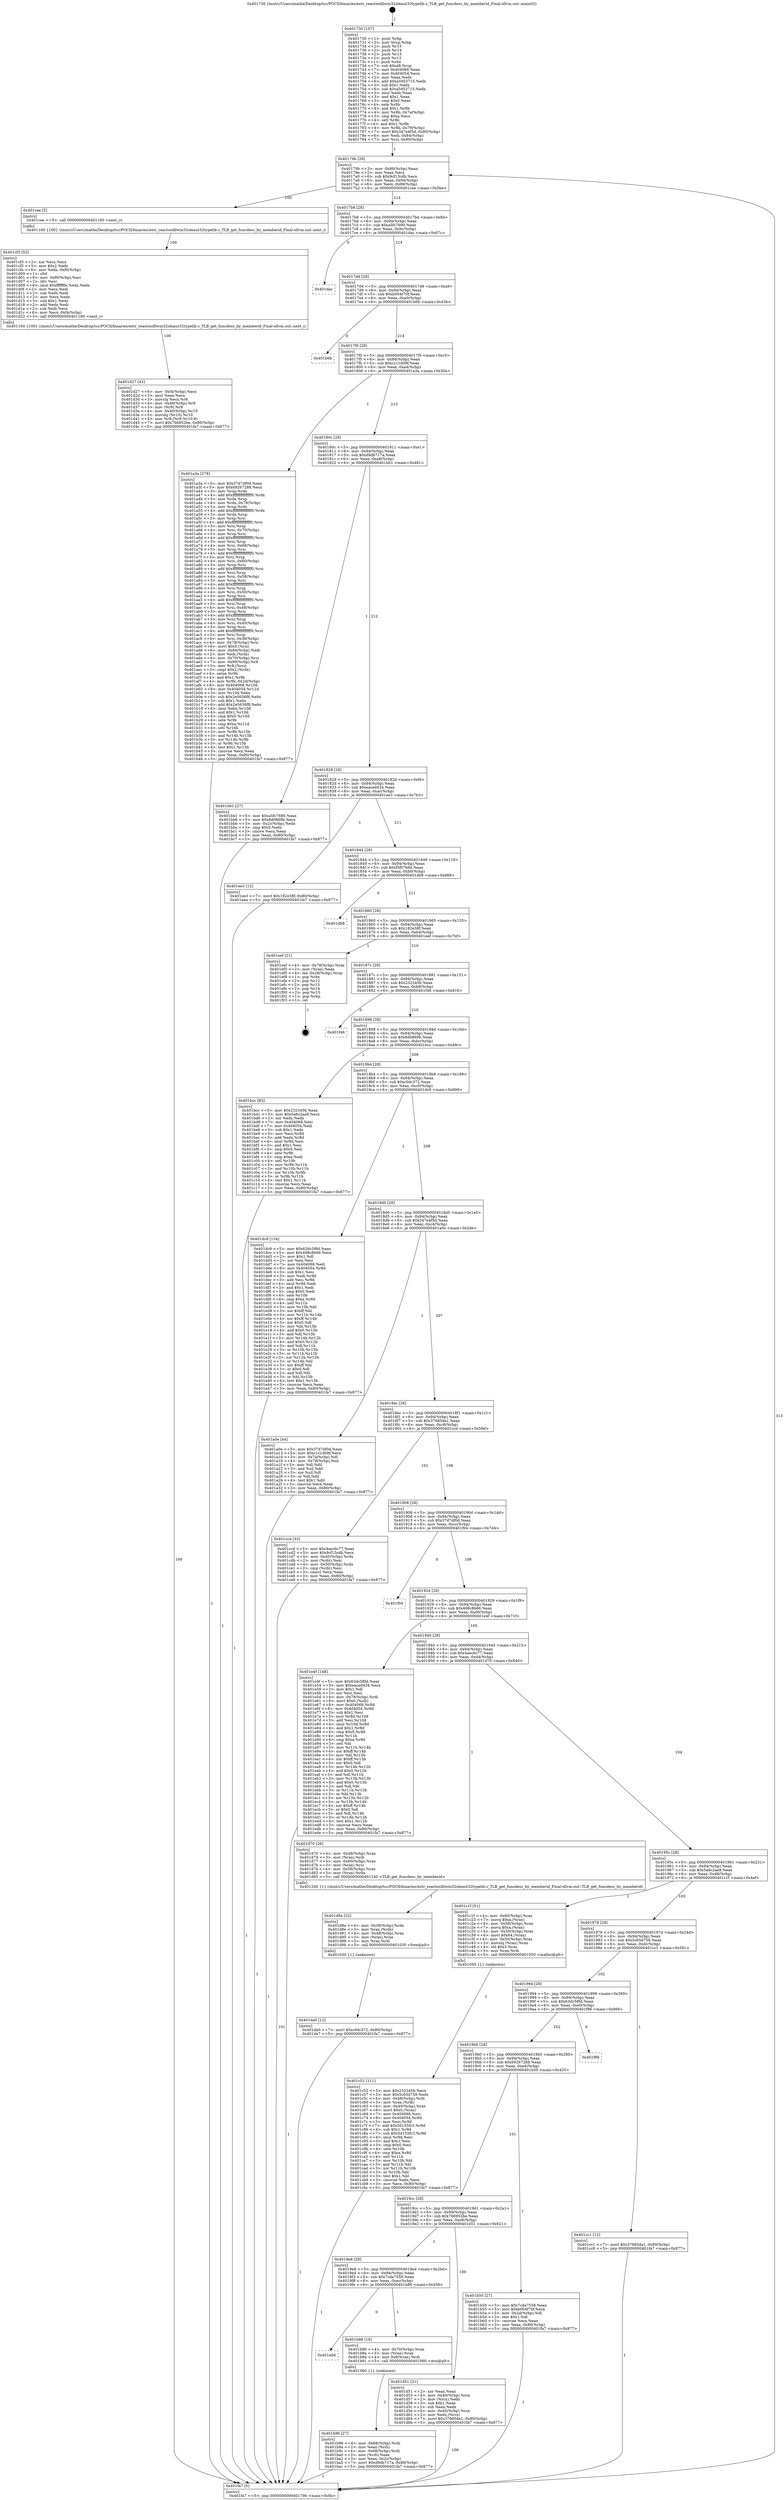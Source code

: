 digraph "0x401730" {
  label = "0x401730 (/mnt/c/Users/mathe/Desktop/tcc/POCII/binaries/extr_reactosdllwin32oleaut32typelib.c_TLB_get_funcdesc_by_memberid_Final-ollvm.out::main(0))"
  labelloc = "t"
  node[shape=record]

  Entry [label="",width=0.3,height=0.3,shape=circle,fillcolor=black,style=filled]
  "0x40179b" [label="{
     0x40179b [29]\l
     | [instrs]\l
     &nbsp;&nbsp;0x40179b \<+3\>: mov -0x80(%rbp),%eax\l
     &nbsp;&nbsp;0x40179e \<+2\>: mov %eax,%ecx\l
     &nbsp;&nbsp;0x4017a0 \<+6\>: sub $0x9cf13cdb,%ecx\l
     &nbsp;&nbsp;0x4017a6 \<+6\>: mov %eax,-0x94(%rbp)\l
     &nbsp;&nbsp;0x4017ac \<+6\>: mov %ecx,-0x98(%rbp)\l
     &nbsp;&nbsp;0x4017b2 \<+6\>: je 0000000000401cee \<main+0x5be\>\l
  }"]
  "0x401cee" [label="{
     0x401cee [5]\l
     | [instrs]\l
     &nbsp;&nbsp;0x401cee \<+5\>: call 0000000000401160 \<next_i\>\l
     | [calls]\l
     &nbsp;&nbsp;0x401160 \{100\} (/mnt/c/Users/mathe/Desktop/tcc/POCII/binaries/extr_reactosdllwin32oleaut32typelib.c_TLB_get_funcdesc_by_memberid_Final-ollvm.out::next_i)\l
  }"]
  "0x4017b8" [label="{
     0x4017b8 [28]\l
     | [instrs]\l
     &nbsp;&nbsp;0x4017b8 \<+5\>: jmp 00000000004017bd \<main+0x8d\>\l
     &nbsp;&nbsp;0x4017bd \<+6\>: mov -0x94(%rbp),%eax\l
     &nbsp;&nbsp;0x4017c3 \<+5\>: sub $0xa5fc7690,%eax\l
     &nbsp;&nbsp;0x4017c8 \<+6\>: mov %eax,-0x9c(%rbp)\l
     &nbsp;&nbsp;0x4017ce \<+6\>: je 0000000000401dac \<main+0x67c\>\l
  }"]
  Exit [label="",width=0.3,height=0.3,shape=circle,fillcolor=black,style=filled,peripheries=2]
  "0x401dac" [label="{
     0x401dac\l
  }", style=dashed]
  "0x4017d4" [label="{
     0x4017d4 [28]\l
     | [instrs]\l
     &nbsp;&nbsp;0x4017d4 \<+5\>: jmp 00000000004017d9 \<main+0xa9\>\l
     &nbsp;&nbsp;0x4017d9 \<+6\>: mov -0x94(%rbp),%eax\l
     &nbsp;&nbsp;0x4017df \<+5\>: sub $0xb004f70f,%eax\l
     &nbsp;&nbsp;0x4017e4 \<+6\>: mov %eax,-0xa0(%rbp)\l
     &nbsp;&nbsp;0x4017ea \<+6\>: je 0000000000401b6b \<main+0x43b\>\l
  }"]
  "0x401da0" [label="{
     0x401da0 [12]\l
     | [instrs]\l
     &nbsp;&nbsp;0x401da0 \<+7\>: movl $0xc0dc372,-0x80(%rbp)\l
     &nbsp;&nbsp;0x401da7 \<+5\>: jmp 0000000000401fa7 \<main+0x877\>\l
  }"]
  "0x401b6b" [label="{
     0x401b6b\l
  }", style=dashed]
  "0x4017f0" [label="{
     0x4017f0 [28]\l
     | [instrs]\l
     &nbsp;&nbsp;0x4017f0 \<+5\>: jmp 00000000004017f5 \<main+0xc5\>\l
     &nbsp;&nbsp;0x4017f5 \<+6\>: mov -0x94(%rbp),%eax\l
     &nbsp;&nbsp;0x4017fb \<+5\>: sub $0xc1c1d09f,%eax\l
     &nbsp;&nbsp;0x401800 \<+6\>: mov %eax,-0xa4(%rbp)\l
     &nbsp;&nbsp;0x401806 \<+6\>: je 0000000000401a3a \<main+0x30a\>\l
  }"]
  "0x401d8a" [label="{
     0x401d8a [22]\l
     | [instrs]\l
     &nbsp;&nbsp;0x401d8a \<+4\>: mov -0x38(%rbp),%rdx\l
     &nbsp;&nbsp;0x401d8e \<+3\>: mov %rax,(%rdx)\l
     &nbsp;&nbsp;0x401d91 \<+4\>: mov -0x48(%rbp),%rax\l
     &nbsp;&nbsp;0x401d95 \<+3\>: mov (%rax),%rax\l
     &nbsp;&nbsp;0x401d98 \<+3\>: mov %rax,%rdi\l
     &nbsp;&nbsp;0x401d9b \<+5\>: call 0000000000401030 \<free@plt\>\l
     | [calls]\l
     &nbsp;&nbsp;0x401030 \{1\} (unknown)\l
  }"]
  "0x401a3a" [label="{
     0x401a3a [278]\l
     | [instrs]\l
     &nbsp;&nbsp;0x401a3a \<+5\>: mov $0x37d7df0d,%eax\l
     &nbsp;&nbsp;0x401a3f \<+5\>: mov $0x69267288,%ecx\l
     &nbsp;&nbsp;0x401a44 \<+3\>: mov %rsp,%rdx\l
     &nbsp;&nbsp;0x401a47 \<+4\>: add $0xfffffffffffffff0,%rdx\l
     &nbsp;&nbsp;0x401a4b \<+3\>: mov %rdx,%rsp\l
     &nbsp;&nbsp;0x401a4e \<+4\>: mov %rdx,-0x78(%rbp)\l
     &nbsp;&nbsp;0x401a52 \<+3\>: mov %rsp,%rdx\l
     &nbsp;&nbsp;0x401a55 \<+4\>: add $0xfffffffffffffff0,%rdx\l
     &nbsp;&nbsp;0x401a59 \<+3\>: mov %rdx,%rsp\l
     &nbsp;&nbsp;0x401a5c \<+3\>: mov %rsp,%rsi\l
     &nbsp;&nbsp;0x401a5f \<+4\>: add $0xfffffffffffffff0,%rsi\l
     &nbsp;&nbsp;0x401a63 \<+3\>: mov %rsi,%rsp\l
     &nbsp;&nbsp;0x401a66 \<+4\>: mov %rsi,-0x70(%rbp)\l
     &nbsp;&nbsp;0x401a6a \<+3\>: mov %rsp,%rsi\l
     &nbsp;&nbsp;0x401a6d \<+4\>: add $0xfffffffffffffff0,%rsi\l
     &nbsp;&nbsp;0x401a71 \<+3\>: mov %rsi,%rsp\l
     &nbsp;&nbsp;0x401a74 \<+4\>: mov %rsi,-0x68(%rbp)\l
     &nbsp;&nbsp;0x401a78 \<+3\>: mov %rsp,%rsi\l
     &nbsp;&nbsp;0x401a7b \<+4\>: add $0xfffffffffffffff0,%rsi\l
     &nbsp;&nbsp;0x401a7f \<+3\>: mov %rsi,%rsp\l
     &nbsp;&nbsp;0x401a82 \<+4\>: mov %rsi,-0x60(%rbp)\l
     &nbsp;&nbsp;0x401a86 \<+3\>: mov %rsp,%rsi\l
     &nbsp;&nbsp;0x401a89 \<+4\>: add $0xfffffffffffffff0,%rsi\l
     &nbsp;&nbsp;0x401a8d \<+3\>: mov %rsi,%rsp\l
     &nbsp;&nbsp;0x401a90 \<+4\>: mov %rsi,-0x58(%rbp)\l
     &nbsp;&nbsp;0x401a94 \<+3\>: mov %rsp,%rsi\l
     &nbsp;&nbsp;0x401a97 \<+4\>: add $0xfffffffffffffff0,%rsi\l
     &nbsp;&nbsp;0x401a9b \<+3\>: mov %rsi,%rsp\l
     &nbsp;&nbsp;0x401a9e \<+4\>: mov %rsi,-0x50(%rbp)\l
     &nbsp;&nbsp;0x401aa2 \<+3\>: mov %rsp,%rsi\l
     &nbsp;&nbsp;0x401aa5 \<+4\>: add $0xfffffffffffffff0,%rsi\l
     &nbsp;&nbsp;0x401aa9 \<+3\>: mov %rsi,%rsp\l
     &nbsp;&nbsp;0x401aac \<+4\>: mov %rsi,-0x48(%rbp)\l
     &nbsp;&nbsp;0x401ab0 \<+3\>: mov %rsp,%rsi\l
     &nbsp;&nbsp;0x401ab3 \<+4\>: add $0xfffffffffffffff0,%rsi\l
     &nbsp;&nbsp;0x401ab7 \<+3\>: mov %rsi,%rsp\l
     &nbsp;&nbsp;0x401aba \<+4\>: mov %rsi,-0x40(%rbp)\l
     &nbsp;&nbsp;0x401abe \<+3\>: mov %rsp,%rsi\l
     &nbsp;&nbsp;0x401ac1 \<+4\>: add $0xfffffffffffffff0,%rsi\l
     &nbsp;&nbsp;0x401ac5 \<+3\>: mov %rsi,%rsp\l
     &nbsp;&nbsp;0x401ac8 \<+4\>: mov %rsi,-0x38(%rbp)\l
     &nbsp;&nbsp;0x401acc \<+4\>: mov -0x78(%rbp),%rsi\l
     &nbsp;&nbsp;0x401ad0 \<+6\>: movl $0x0,(%rsi)\l
     &nbsp;&nbsp;0x401ad6 \<+6\>: mov -0x84(%rbp),%edi\l
     &nbsp;&nbsp;0x401adc \<+2\>: mov %edi,(%rdx)\l
     &nbsp;&nbsp;0x401ade \<+4\>: mov -0x70(%rbp),%rsi\l
     &nbsp;&nbsp;0x401ae2 \<+7\>: mov -0x90(%rbp),%r8\l
     &nbsp;&nbsp;0x401ae9 \<+3\>: mov %r8,(%rsi)\l
     &nbsp;&nbsp;0x401aec \<+3\>: cmpl $0x2,(%rdx)\l
     &nbsp;&nbsp;0x401aef \<+4\>: setne %r9b\l
     &nbsp;&nbsp;0x401af3 \<+4\>: and $0x1,%r9b\l
     &nbsp;&nbsp;0x401af7 \<+4\>: mov %r9b,-0x2d(%rbp)\l
     &nbsp;&nbsp;0x401afb \<+8\>: mov 0x404068,%r10d\l
     &nbsp;&nbsp;0x401b03 \<+8\>: mov 0x404054,%r11d\l
     &nbsp;&nbsp;0x401b0b \<+3\>: mov %r10d,%ebx\l
     &nbsp;&nbsp;0x401b0e \<+6\>: sub $0x2e5636f8,%ebx\l
     &nbsp;&nbsp;0x401b14 \<+3\>: sub $0x1,%ebx\l
     &nbsp;&nbsp;0x401b17 \<+6\>: add $0x2e5636f8,%ebx\l
     &nbsp;&nbsp;0x401b1d \<+4\>: imul %ebx,%r10d\l
     &nbsp;&nbsp;0x401b21 \<+4\>: and $0x1,%r10d\l
     &nbsp;&nbsp;0x401b25 \<+4\>: cmp $0x0,%r10d\l
     &nbsp;&nbsp;0x401b29 \<+4\>: sete %r9b\l
     &nbsp;&nbsp;0x401b2d \<+4\>: cmp $0xa,%r11d\l
     &nbsp;&nbsp;0x401b31 \<+4\>: setl %r14b\l
     &nbsp;&nbsp;0x401b35 \<+3\>: mov %r9b,%r15b\l
     &nbsp;&nbsp;0x401b38 \<+3\>: and %r14b,%r15b\l
     &nbsp;&nbsp;0x401b3b \<+3\>: xor %r14b,%r9b\l
     &nbsp;&nbsp;0x401b3e \<+3\>: or %r9b,%r15b\l
     &nbsp;&nbsp;0x401b41 \<+4\>: test $0x1,%r15b\l
     &nbsp;&nbsp;0x401b45 \<+3\>: cmovne %ecx,%eax\l
     &nbsp;&nbsp;0x401b48 \<+3\>: mov %eax,-0x80(%rbp)\l
     &nbsp;&nbsp;0x401b4b \<+5\>: jmp 0000000000401fa7 \<main+0x877\>\l
  }"]
  "0x40180c" [label="{
     0x40180c [28]\l
     | [instrs]\l
     &nbsp;&nbsp;0x40180c \<+5\>: jmp 0000000000401811 \<main+0xe1\>\l
     &nbsp;&nbsp;0x401811 \<+6\>: mov -0x94(%rbp),%eax\l
     &nbsp;&nbsp;0x401817 \<+5\>: sub $0xd9db717a,%eax\l
     &nbsp;&nbsp;0x40181c \<+6\>: mov %eax,-0xa8(%rbp)\l
     &nbsp;&nbsp;0x401822 \<+6\>: je 0000000000401bb1 \<main+0x481\>\l
  }"]
  "0x401d27" [label="{
     0x401d27 [42]\l
     | [instrs]\l
     &nbsp;&nbsp;0x401d27 \<+6\>: mov -0xf4(%rbp),%ecx\l
     &nbsp;&nbsp;0x401d2d \<+3\>: imul %eax,%ecx\l
     &nbsp;&nbsp;0x401d30 \<+3\>: movslq %ecx,%r8\l
     &nbsp;&nbsp;0x401d33 \<+4\>: mov -0x48(%rbp),%r9\l
     &nbsp;&nbsp;0x401d37 \<+3\>: mov (%r9),%r9\l
     &nbsp;&nbsp;0x401d3a \<+4\>: mov -0x40(%rbp),%r10\l
     &nbsp;&nbsp;0x401d3e \<+3\>: movslq (%r10),%r10\l
     &nbsp;&nbsp;0x401d41 \<+4\>: mov %r8,(%r9,%r10,8)\l
     &nbsp;&nbsp;0x401d45 \<+7\>: movl $0x766952be,-0x80(%rbp)\l
     &nbsp;&nbsp;0x401d4c \<+5\>: jmp 0000000000401fa7 \<main+0x877\>\l
  }"]
  "0x401bb1" [label="{
     0x401bb1 [27]\l
     | [instrs]\l
     &nbsp;&nbsp;0x401bb1 \<+5\>: mov $0xa5fc7690,%eax\l
     &nbsp;&nbsp;0x401bb6 \<+5\>: mov $0x8d0869b,%ecx\l
     &nbsp;&nbsp;0x401bbb \<+3\>: mov -0x2c(%rbp),%edx\l
     &nbsp;&nbsp;0x401bbe \<+3\>: cmp $0x0,%edx\l
     &nbsp;&nbsp;0x401bc1 \<+3\>: cmove %ecx,%eax\l
     &nbsp;&nbsp;0x401bc4 \<+3\>: mov %eax,-0x80(%rbp)\l
     &nbsp;&nbsp;0x401bc7 \<+5\>: jmp 0000000000401fa7 \<main+0x877\>\l
  }"]
  "0x401828" [label="{
     0x401828 [28]\l
     | [instrs]\l
     &nbsp;&nbsp;0x401828 \<+5\>: jmp 000000000040182d \<main+0xfd\>\l
     &nbsp;&nbsp;0x40182d \<+6\>: mov -0x94(%rbp),%eax\l
     &nbsp;&nbsp;0x401833 \<+5\>: sub $0xeaced434,%eax\l
     &nbsp;&nbsp;0x401838 \<+6\>: mov %eax,-0xac(%rbp)\l
     &nbsp;&nbsp;0x40183e \<+6\>: je 0000000000401ee3 \<main+0x7b3\>\l
  }"]
  "0x401cf3" [label="{
     0x401cf3 [52]\l
     | [instrs]\l
     &nbsp;&nbsp;0x401cf3 \<+2\>: xor %ecx,%ecx\l
     &nbsp;&nbsp;0x401cf5 \<+5\>: mov $0x2,%edx\l
     &nbsp;&nbsp;0x401cfa \<+6\>: mov %edx,-0xf0(%rbp)\l
     &nbsp;&nbsp;0x401d00 \<+1\>: cltd\l
     &nbsp;&nbsp;0x401d01 \<+6\>: mov -0xf0(%rbp),%esi\l
     &nbsp;&nbsp;0x401d07 \<+2\>: idiv %esi\l
     &nbsp;&nbsp;0x401d09 \<+6\>: imul $0xfffffffe,%edx,%edx\l
     &nbsp;&nbsp;0x401d0f \<+2\>: mov %ecx,%edi\l
     &nbsp;&nbsp;0x401d11 \<+2\>: sub %edx,%edi\l
     &nbsp;&nbsp;0x401d13 \<+2\>: mov %ecx,%edx\l
     &nbsp;&nbsp;0x401d15 \<+3\>: sub $0x1,%edx\l
     &nbsp;&nbsp;0x401d18 \<+2\>: add %edx,%edi\l
     &nbsp;&nbsp;0x401d1a \<+2\>: sub %edi,%ecx\l
     &nbsp;&nbsp;0x401d1c \<+6\>: mov %ecx,-0xf4(%rbp)\l
     &nbsp;&nbsp;0x401d22 \<+5\>: call 0000000000401160 \<next_i\>\l
     | [calls]\l
     &nbsp;&nbsp;0x401160 \{100\} (/mnt/c/Users/mathe/Desktop/tcc/POCII/binaries/extr_reactosdllwin32oleaut32typelib.c_TLB_get_funcdesc_by_memberid_Final-ollvm.out::next_i)\l
  }"]
  "0x401ee3" [label="{
     0x401ee3 [12]\l
     | [instrs]\l
     &nbsp;&nbsp;0x401ee3 \<+7\>: movl $0x182e38f,-0x80(%rbp)\l
     &nbsp;&nbsp;0x401eea \<+5\>: jmp 0000000000401fa7 \<main+0x877\>\l
  }"]
  "0x401844" [label="{
     0x401844 [28]\l
     | [instrs]\l
     &nbsp;&nbsp;0x401844 \<+5\>: jmp 0000000000401849 \<main+0x119\>\l
     &nbsp;&nbsp;0x401849 \<+6\>: mov -0x94(%rbp),%eax\l
     &nbsp;&nbsp;0x40184f \<+5\>: sub $0xf5f07b6d,%eax\l
     &nbsp;&nbsp;0x401854 \<+6\>: mov %eax,-0xb0(%rbp)\l
     &nbsp;&nbsp;0x40185a \<+6\>: je 0000000000401db8 \<main+0x688\>\l
  }"]
  "0x401c52" [label="{
     0x401c52 [111]\l
     | [instrs]\l
     &nbsp;&nbsp;0x401c52 \<+5\>: mov $0x2323456,%ecx\l
     &nbsp;&nbsp;0x401c57 \<+5\>: mov $0x5c65d759,%edx\l
     &nbsp;&nbsp;0x401c5c \<+4\>: mov -0x48(%rbp),%rdi\l
     &nbsp;&nbsp;0x401c60 \<+3\>: mov %rax,(%rdi)\l
     &nbsp;&nbsp;0x401c63 \<+4\>: mov -0x40(%rbp),%rax\l
     &nbsp;&nbsp;0x401c67 \<+6\>: movl $0x0,(%rax)\l
     &nbsp;&nbsp;0x401c6d \<+7\>: mov 0x404068,%esi\l
     &nbsp;&nbsp;0x401c74 \<+8\>: mov 0x404054,%r8d\l
     &nbsp;&nbsp;0x401c7c \<+3\>: mov %esi,%r9d\l
     &nbsp;&nbsp;0x401c7f \<+7\>: add $0x5d155fc3,%r9d\l
     &nbsp;&nbsp;0x401c86 \<+4\>: sub $0x1,%r9d\l
     &nbsp;&nbsp;0x401c8a \<+7\>: sub $0x5d155fc3,%r9d\l
     &nbsp;&nbsp;0x401c91 \<+4\>: imul %r9d,%esi\l
     &nbsp;&nbsp;0x401c95 \<+3\>: and $0x1,%esi\l
     &nbsp;&nbsp;0x401c98 \<+3\>: cmp $0x0,%esi\l
     &nbsp;&nbsp;0x401c9b \<+4\>: sete %r10b\l
     &nbsp;&nbsp;0x401c9f \<+4\>: cmp $0xa,%r8d\l
     &nbsp;&nbsp;0x401ca3 \<+4\>: setl %r11b\l
     &nbsp;&nbsp;0x401ca7 \<+3\>: mov %r10b,%bl\l
     &nbsp;&nbsp;0x401caa \<+3\>: and %r11b,%bl\l
     &nbsp;&nbsp;0x401cad \<+3\>: xor %r11b,%r10b\l
     &nbsp;&nbsp;0x401cb0 \<+3\>: or %r10b,%bl\l
     &nbsp;&nbsp;0x401cb3 \<+3\>: test $0x1,%bl\l
     &nbsp;&nbsp;0x401cb6 \<+3\>: cmovne %edx,%ecx\l
     &nbsp;&nbsp;0x401cb9 \<+3\>: mov %ecx,-0x80(%rbp)\l
     &nbsp;&nbsp;0x401cbc \<+5\>: jmp 0000000000401fa7 \<main+0x877\>\l
  }"]
  "0x401db8" [label="{
     0x401db8\l
  }", style=dashed]
  "0x401860" [label="{
     0x401860 [28]\l
     | [instrs]\l
     &nbsp;&nbsp;0x401860 \<+5\>: jmp 0000000000401865 \<main+0x135\>\l
     &nbsp;&nbsp;0x401865 \<+6\>: mov -0x94(%rbp),%eax\l
     &nbsp;&nbsp;0x40186b \<+5\>: sub $0x182e38f,%eax\l
     &nbsp;&nbsp;0x401870 \<+6\>: mov %eax,-0xb4(%rbp)\l
     &nbsp;&nbsp;0x401876 \<+6\>: je 0000000000401eef \<main+0x7bf\>\l
  }"]
  "0x401b96" [label="{
     0x401b96 [27]\l
     | [instrs]\l
     &nbsp;&nbsp;0x401b96 \<+4\>: mov -0x68(%rbp),%rdi\l
     &nbsp;&nbsp;0x401b9a \<+2\>: mov %eax,(%rdi)\l
     &nbsp;&nbsp;0x401b9c \<+4\>: mov -0x68(%rbp),%rdi\l
     &nbsp;&nbsp;0x401ba0 \<+2\>: mov (%rdi),%eax\l
     &nbsp;&nbsp;0x401ba2 \<+3\>: mov %eax,-0x2c(%rbp)\l
     &nbsp;&nbsp;0x401ba5 \<+7\>: movl $0xd9db717a,-0x80(%rbp)\l
     &nbsp;&nbsp;0x401bac \<+5\>: jmp 0000000000401fa7 \<main+0x877\>\l
  }"]
  "0x401eef" [label="{
     0x401eef [21]\l
     | [instrs]\l
     &nbsp;&nbsp;0x401eef \<+4\>: mov -0x78(%rbp),%rax\l
     &nbsp;&nbsp;0x401ef3 \<+2\>: mov (%rax),%eax\l
     &nbsp;&nbsp;0x401ef5 \<+4\>: lea -0x28(%rbp),%rsp\l
     &nbsp;&nbsp;0x401ef9 \<+1\>: pop %rbx\l
     &nbsp;&nbsp;0x401efa \<+2\>: pop %r12\l
     &nbsp;&nbsp;0x401efc \<+2\>: pop %r13\l
     &nbsp;&nbsp;0x401efe \<+2\>: pop %r14\l
     &nbsp;&nbsp;0x401f00 \<+2\>: pop %r15\l
     &nbsp;&nbsp;0x401f02 \<+1\>: pop %rbp\l
     &nbsp;&nbsp;0x401f03 \<+1\>: ret\l
  }"]
  "0x40187c" [label="{
     0x40187c [28]\l
     | [instrs]\l
     &nbsp;&nbsp;0x40187c \<+5\>: jmp 0000000000401881 \<main+0x151\>\l
     &nbsp;&nbsp;0x401881 \<+6\>: mov -0x94(%rbp),%eax\l
     &nbsp;&nbsp;0x401887 \<+5\>: sub $0x2323456,%eax\l
     &nbsp;&nbsp;0x40188c \<+6\>: mov %eax,-0xb8(%rbp)\l
     &nbsp;&nbsp;0x401892 \<+6\>: je 0000000000401f46 \<main+0x816\>\l
  }"]
  "0x401a04" [label="{
     0x401a04\l
  }", style=dashed]
  "0x401f46" [label="{
     0x401f46\l
  }", style=dashed]
  "0x401898" [label="{
     0x401898 [28]\l
     | [instrs]\l
     &nbsp;&nbsp;0x401898 \<+5\>: jmp 000000000040189d \<main+0x16d\>\l
     &nbsp;&nbsp;0x40189d \<+6\>: mov -0x94(%rbp),%eax\l
     &nbsp;&nbsp;0x4018a3 \<+5\>: sub $0x8d0869b,%eax\l
     &nbsp;&nbsp;0x4018a8 \<+6\>: mov %eax,-0xbc(%rbp)\l
     &nbsp;&nbsp;0x4018ae \<+6\>: je 0000000000401bcc \<main+0x49c\>\l
  }"]
  "0x401b86" [label="{
     0x401b86 [16]\l
     | [instrs]\l
     &nbsp;&nbsp;0x401b86 \<+4\>: mov -0x70(%rbp),%rax\l
     &nbsp;&nbsp;0x401b8a \<+3\>: mov (%rax),%rax\l
     &nbsp;&nbsp;0x401b8d \<+4\>: mov 0x8(%rax),%rdi\l
     &nbsp;&nbsp;0x401b91 \<+5\>: call 0000000000401060 \<atoi@plt\>\l
     | [calls]\l
     &nbsp;&nbsp;0x401060 \{1\} (unknown)\l
  }"]
  "0x401bcc" [label="{
     0x401bcc [83]\l
     | [instrs]\l
     &nbsp;&nbsp;0x401bcc \<+5\>: mov $0x2323456,%eax\l
     &nbsp;&nbsp;0x401bd1 \<+5\>: mov $0x5a6c2aa9,%ecx\l
     &nbsp;&nbsp;0x401bd6 \<+2\>: xor %edx,%edx\l
     &nbsp;&nbsp;0x401bd8 \<+7\>: mov 0x404068,%esi\l
     &nbsp;&nbsp;0x401bdf \<+7\>: mov 0x404054,%edi\l
     &nbsp;&nbsp;0x401be6 \<+3\>: sub $0x1,%edx\l
     &nbsp;&nbsp;0x401be9 \<+3\>: mov %esi,%r8d\l
     &nbsp;&nbsp;0x401bec \<+3\>: add %edx,%r8d\l
     &nbsp;&nbsp;0x401bef \<+4\>: imul %r8d,%esi\l
     &nbsp;&nbsp;0x401bf3 \<+3\>: and $0x1,%esi\l
     &nbsp;&nbsp;0x401bf6 \<+3\>: cmp $0x0,%esi\l
     &nbsp;&nbsp;0x401bf9 \<+4\>: sete %r9b\l
     &nbsp;&nbsp;0x401bfd \<+3\>: cmp $0xa,%edi\l
     &nbsp;&nbsp;0x401c00 \<+4\>: setl %r10b\l
     &nbsp;&nbsp;0x401c04 \<+3\>: mov %r9b,%r11b\l
     &nbsp;&nbsp;0x401c07 \<+3\>: and %r10b,%r11b\l
     &nbsp;&nbsp;0x401c0a \<+3\>: xor %r10b,%r9b\l
     &nbsp;&nbsp;0x401c0d \<+3\>: or %r9b,%r11b\l
     &nbsp;&nbsp;0x401c10 \<+4\>: test $0x1,%r11b\l
     &nbsp;&nbsp;0x401c14 \<+3\>: cmovne %ecx,%eax\l
     &nbsp;&nbsp;0x401c17 \<+3\>: mov %eax,-0x80(%rbp)\l
     &nbsp;&nbsp;0x401c1a \<+5\>: jmp 0000000000401fa7 \<main+0x877\>\l
  }"]
  "0x4018b4" [label="{
     0x4018b4 [28]\l
     | [instrs]\l
     &nbsp;&nbsp;0x4018b4 \<+5\>: jmp 00000000004018b9 \<main+0x189\>\l
     &nbsp;&nbsp;0x4018b9 \<+6\>: mov -0x94(%rbp),%eax\l
     &nbsp;&nbsp;0x4018bf \<+5\>: sub $0xc0dc372,%eax\l
     &nbsp;&nbsp;0x4018c4 \<+6\>: mov %eax,-0xc0(%rbp)\l
     &nbsp;&nbsp;0x4018ca \<+6\>: je 0000000000401dc9 \<main+0x699\>\l
  }"]
  "0x4019e8" [label="{
     0x4019e8 [28]\l
     | [instrs]\l
     &nbsp;&nbsp;0x4019e8 \<+5\>: jmp 00000000004019ed \<main+0x2bd\>\l
     &nbsp;&nbsp;0x4019ed \<+6\>: mov -0x94(%rbp),%eax\l
     &nbsp;&nbsp;0x4019f3 \<+5\>: sub $0x7cda7558,%eax\l
     &nbsp;&nbsp;0x4019f8 \<+6\>: mov %eax,-0xec(%rbp)\l
     &nbsp;&nbsp;0x4019fe \<+6\>: je 0000000000401b86 \<main+0x456\>\l
  }"]
  "0x401dc9" [label="{
     0x401dc9 [134]\l
     | [instrs]\l
     &nbsp;&nbsp;0x401dc9 \<+5\>: mov $0x63dc58fd,%eax\l
     &nbsp;&nbsp;0x401dce \<+5\>: mov $0x498c8b66,%ecx\l
     &nbsp;&nbsp;0x401dd3 \<+2\>: mov $0x1,%dl\l
     &nbsp;&nbsp;0x401dd5 \<+2\>: xor %esi,%esi\l
     &nbsp;&nbsp;0x401dd7 \<+7\>: mov 0x404068,%edi\l
     &nbsp;&nbsp;0x401dde \<+8\>: mov 0x404054,%r8d\l
     &nbsp;&nbsp;0x401de6 \<+3\>: sub $0x1,%esi\l
     &nbsp;&nbsp;0x401de9 \<+3\>: mov %edi,%r9d\l
     &nbsp;&nbsp;0x401dec \<+3\>: add %esi,%r9d\l
     &nbsp;&nbsp;0x401def \<+4\>: imul %r9d,%edi\l
     &nbsp;&nbsp;0x401df3 \<+3\>: and $0x1,%edi\l
     &nbsp;&nbsp;0x401df6 \<+3\>: cmp $0x0,%edi\l
     &nbsp;&nbsp;0x401df9 \<+4\>: sete %r10b\l
     &nbsp;&nbsp;0x401dfd \<+4\>: cmp $0xa,%r8d\l
     &nbsp;&nbsp;0x401e01 \<+4\>: setl %r11b\l
     &nbsp;&nbsp;0x401e05 \<+3\>: mov %r10b,%bl\l
     &nbsp;&nbsp;0x401e08 \<+3\>: xor $0xff,%bl\l
     &nbsp;&nbsp;0x401e0b \<+3\>: mov %r11b,%r14b\l
     &nbsp;&nbsp;0x401e0e \<+4\>: xor $0xff,%r14b\l
     &nbsp;&nbsp;0x401e12 \<+3\>: xor $0x0,%dl\l
     &nbsp;&nbsp;0x401e15 \<+3\>: mov %bl,%r15b\l
     &nbsp;&nbsp;0x401e18 \<+4\>: and $0x0,%r15b\l
     &nbsp;&nbsp;0x401e1c \<+3\>: and %dl,%r10b\l
     &nbsp;&nbsp;0x401e1f \<+3\>: mov %r14b,%r12b\l
     &nbsp;&nbsp;0x401e22 \<+4\>: and $0x0,%r12b\l
     &nbsp;&nbsp;0x401e26 \<+3\>: and %dl,%r11b\l
     &nbsp;&nbsp;0x401e29 \<+3\>: or %r10b,%r15b\l
     &nbsp;&nbsp;0x401e2c \<+3\>: or %r11b,%r12b\l
     &nbsp;&nbsp;0x401e2f \<+3\>: xor %r12b,%r15b\l
     &nbsp;&nbsp;0x401e32 \<+3\>: or %r14b,%bl\l
     &nbsp;&nbsp;0x401e35 \<+3\>: xor $0xff,%bl\l
     &nbsp;&nbsp;0x401e38 \<+3\>: or $0x0,%dl\l
     &nbsp;&nbsp;0x401e3b \<+2\>: and %dl,%bl\l
     &nbsp;&nbsp;0x401e3d \<+3\>: or %bl,%r15b\l
     &nbsp;&nbsp;0x401e40 \<+4\>: test $0x1,%r15b\l
     &nbsp;&nbsp;0x401e44 \<+3\>: cmovne %ecx,%eax\l
     &nbsp;&nbsp;0x401e47 \<+3\>: mov %eax,-0x80(%rbp)\l
     &nbsp;&nbsp;0x401e4a \<+5\>: jmp 0000000000401fa7 \<main+0x877\>\l
  }"]
  "0x4018d0" [label="{
     0x4018d0 [28]\l
     | [instrs]\l
     &nbsp;&nbsp;0x4018d0 \<+5\>: jmp 00000000004018d5 \<main+0x1a5\>\l
     &nbsp;&nbsp;0x4018d5 \<+6\>: mov -0x94(%rbp),%eax\l
     &nbsp;&nbsp;0x4018db \<+5\>: sub $0x347e4f5d,%eax\l
     &nbsp;&nbsp;0x4018e0 \<+6\>: mov %eax,-0xc4(%rbp)\l
     &nbsp;&nbsp;0x4018e6 \<+6\>: je 0000000000401a0e \<main+0x2de\>\l
  }"]
  "0x401d51" [label="{
     0x401d51 [31]\l
     | [instrs]\l
     &nbsp;&nbsp;0x401d51 \<+2\>: xor %eax,%eax\l
     &nbsp;&nbsp;0x401d53 \<+4\>: mov -0x40(%rbp),%rcx\l
     &nbsp;&nbsp;0x401d57 \<+2\>: mov (%rcx),%edx\l
     &nbsp;&nbsp;0x401d59 \<+3\>: sub $0x1,%eax\l
     &nbsp;&nbsp;0x401d5c \<+2\>: sub %eax,%edx\l
     &nbsp;&nbsp;0x401d5e \<+4\>: mov -0x40(%rbp),%rcx\l
     &nbsp;&nbsp;0x401d62 \<+2\>: mov %edx,(%rcx)\l
     &nbsp;&nbsp;0x401d64 \<+7\>: movl $0x37685da1,-0x80(%rbp)\l
     &nbsp;&nbsp;0x401d6b \<+5\>: jmp 0000000000401fa7 \<main+0x877\>\l
  }"]
  "0x401a0e" [label="{
     0x401a0e [44]\l
     | [instrs]\l
     &nbsp;&nbsp;0x401a0e \<+5\>: mov $0x37d7df0d,%eax\l
     &nbsp;&nbsp;0x401a13 \<+5\>: mov $0xc1c1d09f,%ecx\l
     &nbsp;&nbsp;0x401a18 \<+3\>: mov -0x7a(%rbp),%dl\l
     &nbsp;&nbsp;0x401a1b \<+4\>: mov -0x79(%rbp),%sil\l
     &nbsp;&nbsp;0x401a1f \<+3\>: mov %dl,%dil\l
     &nbsp;&nbsp;0x401a22 \<+3\>: and %sil,%dil\l
     &nbsp;&nbsp;0x401a25 \<+3\>: xor %sil,%dl\l
     &nbsp;&nbsp;0x401a28 \<+3\>: or %dl,%dil\l
     &nbsp;&nbsp;0x401a2b \<+4\>: test $0x1,%dil\l
     &nbsp;&nbsp;0x401a2f \<+3\>: cmovne %ecx,%eax\l
     &nbsp;&nbsp;0x401a32 \<+3\>: mov %eax,-0x80(%rbp)\l
     &nbsp;&nbsp;0x401a35 \<+5\>: jmp 0000000000401fa7 \<main+0x877\>\l
  }"]
  "0x4018ec" [label="{
     0x4018ec [28]\l
     | [instrs]\l
     &nbsp;&nbsp;0x4018ec \<+5\>: jmp 00000000004018f1 \<main+0x1c1\>\l
     &nbsp;&nbsp;0x4018f1 \<+6\>: mov -0x94(%rbp),%eax\l
     &nbsp;&nbsp;0x4018f7 \<+5\>: sub $0x37685da1,%eax\l
     &nbsp;&nbsp;0x4018fc \<+6\>: mov %eax,-0xc8(%rbp)\l
     &nbsp;&nbsp;0x401902 \<+6\>: je 0000000000401ccd \<main+0x59d\>\l
  }"]
  "0x401fa7" [label="{
     0x401fa7 [5]\l
     | [instrs]\l
     &nbsp;&nbsp;0x401fa7 \<+5\>: jmp 000000000040179b \<main+0x6b\>\l
  }"]
  "0x401730" [label="{
     0x401730 [107]\l
     | [instrs]\l
     &nbsp;&nbsp;0x401730 \<+1\>: push %rbp\l
     &nbsp;&nbsp;0x401731 \<+3\>: mov %rsp,%rbp\l
     &nbsp;&nbsp;0x401734 \<+2\>: push %r15\l
     &nbsp;&nbsp;0x401736 \<+2\>: push %r14\l
     &nbsp;&nbsp;0x401738 \<+2\>: push %r13\l
     &nbsp;&nbsp;0x40173a \<+2\>: push %r12\l
     &nbsp;&nbsp;0x40173c \<+1\>: push %rbx\l
     &nbsp;&nbsp;0x40173d \<+7\>: sub $0xd8,%rsp\l
     &nbsp;&nbsp;0x401744 \<+7\>: mov 0x404068,%eax\l
     &nbsp;&nbsp;0x40174b \<+7\>: mov 0x404054,%ecx\l
     &nbsp;&nbsp;0x401752 \<+2\>: mov %eax,%edx\l
     &nbsp;&nbsp;0x401754 \<+6\>: add $0xa5953715,%edx\l
     &nbsp;&nbsp;0x40175a \<+3\>: sub $0x1,%edx\l
     &nbsp;&nbsp;0x40175d \<+6\>: sub $0xa5953715,%edx\l
     &nbsp;&nbsp;0x401763 \<+3\>: imul %edx,%eax\l
     &nbsp;&nbsp;0x401766 \<+3\>: and $0x1,%eax\l
     &nbsp;&nbsp;0x401769 \<+3\>: cmp $0x0,%eax\l
     &nbsp;&nbsp;0x40176c \<+4\>: sete %r8b\l
     &nbsp;&nbsp;0x401770 \<+4\>: and $0x1,%r8b\l
     &nbsp;&nbsp;0x401774 \<+4\>: mov %r8b,-0x7a(%rbp)\l
     &nbsp;&nbsp;0x401778 \<+3\>: cmp $0xa,%ecx\l
     &nbsp;&nbsp;0x40177b \<+4\>: setl %r8b\l
     &nbsp;&nbsp;0x40177f \<+4\>: and $0x1,%r8b\l
     &nbsp;&nbsp;0x401783 \<+4\>: mov %r8b,-0x79(%rbp)\l
     &nbsp;&nbsp;0x401787 \<+7\>: movl $0x347e4f5d,-0x80(%rbp)\l
     &nbsp;&nbsp;0x40178e \<+6\>: mov %edi,-0x84(%rbp)\l
     &nbsp;&nbsp;0x401794 \<+7\>: mov %rsi,-0x90(%rbp)\l
  }"]
  "0x4019cc" [label="{
     0x4019cc [28]\l
     | [instrs]\l
     &nbsp;&nbsp;0x4019cc \<+5\>: jmp 00000000004019d1 \<main+0x2a1\>\l
     &nbsp;&nbsp;0x4019d1 \<+6\>: mov -0x94(%rbp),%eax\l
     &nbsp;&nbsp;0x4019d7 \<+5\>: sub $0x766952be,%eax\l
     &nbsp;&nbsp;0x4019dc \<+6\>: mov %eax,-0xe8(%rbp)\l
     &nbsp;&nbsp;0x4019e2 \<+6\>: je 0000000000401d51 \<main+0x621\>\l
  }"]
  "0x401b50" [label="{
     0x401b50 [27]\l
     | [instrs]\l
     &nbsp;&nbsp;0x401b50 \<+5\>: mov $0x7cda7558,%eax\l
     &nbsp;&nbsp;0x401b55 \<+5\>: mov $0xb004f70f,%ecx\l
     &nbsp;&nbsp;0x401b5a \<+3\>: mov -0x2d(%rbp),%dl\l
     &nbsp;&nbsp;0x401b5d \<+3\>: test $0x1,%dl\l
     &nbsp;&nbsp;0x401b60 \<+3\>: cmovne %ecx,%eax\l
     &nbsp;&nbsp;0x401b63 \<+3\>: mov %eax,-0x80(%rbp)\l
     &nbsp;&nbsp;0x401b66 \<+5\>: jmp 0000000000401fa7 \<main+0x877\>\l
  }"]
  "0x401ccd" [label="{
     0x401ccd [33]\l
     | [instrs]\l
     &nbsp;&nbsp;0x401ccd \<+5\>: mov $0x4aecbc77,%eax\l
     &nbsp;&nbsp;0x401cd2 \<+5\>: mov $0x9cf13cdb,%ecx\l
     &nbsp;&nbsp;0x401cd7 \<+4\>: mov -0x40(%rbp),%rdx\l
     &nbsp;&nbsp;0x401cdb \<+2\>: mov (%rdx),%esi\l
     &nbsp;&nbsp;0x401cdd \<+4\>: mov -0x50(%rbp),%rdx\l
     &nbsp;&nbsp;0x401ce1 \<+2\>: cmp (%rdx),%esi\l
     &nbsp;&nbsp;0x401ce3 \<+3\>: cmovl %ecx,%eax\l
     &nbsp;&nbsp;0x401ce6 \<+3\>: mov %eax,-0x80(%rbp)\l
     &nbsp;&nbsp;0x401ce9 \<+5\>: jmp 0000000000401fa7 \<main+0x877\>\l
  }"]
  "0x401908" [label="{
     0x401908 [28]\l
     | [instrs]\l
     &nbsp;&nbsp;0x401908 \<+5\>: jmp 000000000040190d \<main+0x1dd\>\l
     &nbsp;&nbsp;0x40190d \<+6\>: mov -0x94(%rbp),%eax\l
     &nbsp;&nbsp;0x401913 \<+5\>: sub $0x37d7df0d,%eax\l
     &nbsp;&nbsp;0x401918 \<+6\>: mov %eax,-0xcc(%rbp)\l
     &nbsp;&nbsp;0x40191e \<+6\>: je 0000000000401f04 \<main+0x7d4\>\l
  }"]
  "0x4019b0" [label="{
     0x4019b0 [28]\l
     | [instrs]\l
     &nbsp;&nbsp;0x4019b0 \<+5\>: jmp 00000000004019b5 \<main+0x285\>\l
     &nbsp;&nbsp;0x4019b5 \<+6\>: mov -0x94(%rbp),%eax\l
     &nbsp;&nbsp;0x4019bb \<+5\>: sub $0x69267288,%eax\l
     &nbsp;&nbsp;0x4019c0 \<+6\>: mov %eax,-0xe4(%rbp)\l
     &nbsp;&nbsp;0x4019c6 \<+6\>: je 0000000000401b50 \<main+0x420\>\l
  }"]
  "0x401f04" [label="{
     0x401f04\l
  }", style=dashed]
  "0x401924" [label="{
     0x401924 [28]\l
     | [instrs]\l
     &nbsp;&nbsp;0x401924 \<+5\>: jmp 0000000000401929 \<main+0x1f9\>\l
     &nbsp;&nbsp;0x401929 \<+6\>: mov -0x94(%rbp),%eax\l
     &nbsp;&nbsp;0x40192f \<+5\>: sub $0x498c8b66,%eax\l
     &nbsp;&nbsp;0x401934 \<+6\>: mov %eax,-0xd0(%rbp)\l
     &nbsp;&nbsp;0x40193a \<+6\>: je 0000000000401e4f \<main+0x71f\>\l
  }"]
  "0x401f96" [label="{
     0x401f96\l
  }", style=dashed]
  "0x401e4f" [label="{
     0x401e4f [148]\l
     | [instrs]\l
     &nbsp;&nbsp;0x401e4f \<+5\>: mov $0x63dc58fd,%eax\l
     &nbsp;&nbsp;0x401e54 \<+5\>: mov $0xeaced434,%ecx\l
     &nbsp;&nbsp;0x401e59 \<+2\>: mov $0x1,%dl\l
     &nbsp;&nbsp;0x401e5b \<+2\>: xor %esi,%esi\l
     &nbsp;&nbsp;0x401e5d \<+4\>: mov -0x78(%rbp),%rdi\l
     &nbsp;&nbsp;0x401e61 \<+6\>: movl $0x0,(%rdi)\l
     &nbsp;&nbsp;0x401e67 \<+8\>: mov 0x404068,%r8d\l
     &nbsp;&nbsp;0x401e6f \<+8\>: mov 0x404054,%r9d\l
     &nbsp;&nbsp;0x401e77 \<+3\>: sub $0x1,%esi\l
     &nbsp;&nbsp;0x401e7a \<+3\>: mov %r8d,%r10d\l
     &nbsp;&nbsp;0x401e7d \<+3\>: add %esi,%r10d\l
     &nbsp;&nbsp;0x401e80 \<+4\>: imul %r10d,%r8d\l
     &nbsp;&nbsp;0x401e84 \<+4\>: and $0x1,%r8d\l
     &nbsp;&nbsp;0x401e88 \<+4\>: cmp $0x0,%r8d\l
     &nbsp;&nbsp;0x401e8c \<+4\>: sete %r11b\l
     &nbsp;&nbsp;0x401e90 \<+4\>: cmp $0xa,%r9d\l
     &nbsp;&nbsp;0x401e94 \<+3\>: setl %bl\l
     &nbsp;&nbsp;0x401e97 \<+3\>: mov %r11b,%r14b\l
     &nbsp;&nbsp;0x401e9a \<+4\>: xor $0xff,%r14b\l
     &nbsp;&nbsp;0x401e9e \<+3\>: mov %bl,%r15b\l
     &nbsp;&nbsp;0x401ea1 \<+4\>: xor $0xff,%r15b\l
     &nbsp;&nbsp;0x401ea5 \<+3\>: xor $0x0,%dl\l
     &nbsp;&nbsp;0x401ea8 \<+3\>: mov %r14b,%r12b\l
     &nbsp;&nbsp;0x401eab \<+4\>: and $0x0,%r12b\l
     &nbsp;&nbsp;0x401eaf \<+3\>: and %dl,%r11b\l
     &nbsp;&nbsp;0x401eb2 \<+3\>: mov %r15b,%r13b\l
     &nbsp;&nbsp;0x401eb5 \<+4\>: and $0x0,%r13b\l
     &nbsp;&nbsp;0x401eb9 \<+2\>: and %dl,%bl\l
     &nbsp;&nbsp;0x401ebb \<+3\>: or %r11b,%r12b\l
     &nbsp;&nbsp;0x401ebe \<+3\>: or %bl,%r13b\l
     &nbsp;&nbsp;0x401ec1 \<+3\>: xor %r13b,%r12b\l
     &nbsp;&nbsp;0x401ec4 \<+3\>: or %r15b,%r14b\l
     &nbsp;&nbsp;0x401ec7 \<+4\>: xor $0xff,%r14b\l
     &nbsp;&nbsp;0x401ecb \<+3\>: or $0x0,%dl\l
     &nbsp;&nbsp;0x401ece \<+3\>: and %dl,%r14b\l
     &nbsp;&nbsp;0x401ed1 \<+3\>: or %r14b,%r12b\l
     &nbsp;&nbsp;0x401ed4 \<+4\>: test $0x1,%r12b\l
     &nbsp;&nbsp;0x401ed8 \<+3\>: cmovne %ecx,%eax\l
     &nbsp;&nbsp;0x401edb \<+3\>: mov %eax,-0x80(%rbp)\l
     &nbsp;&nbsp;0x401ede \<+5\>: jmp 0000000000401fa7 \<main+0x877\>\l
  }"]
  "0x401940" [label="{
     0x401940 [28]\l
     | [instrs]\l
     &nbsp;&nbsp;0x401940 \<+5\>: jmp 0000000000401945 \<main+0x215\>\l
     &nbsp;&nbsp;0x401945 \<+6\>: mov -0x94(%rbp),%eax\l
     &nbsp;&nbsp;0x40194b \<+5\>: sub $0x4aecbc77,%eax\l
     &nbsp;&nbsp;0x401950 \<+6\>: mov %eax,-0xd4(%rbp)\l
     &nbsp;&nbsp;0x401956 \<+6\>: je 0000000000401d70 \<main+0x640\>\l
  }"]
  "0x401994" [label="{
     0x401994 [28]\l
     | [instrs]\l
     &nbsp;&nbsp;0x401994 \<+5\>: jmp 0000000000401999 \<main+0x269\>\l
     &nbsp;&nbsp;0x401999 \<+6\>: mov -0x94(%rbp),%eax\l
     &nbsp;&nbsp;0x40199f \<+5\>: sub $0x63dc58fd,%eax\l
     &nbsp;&nbsp;0x4019a4 \<+6\>: mov %eax,-0xe0(%rbp)\l
     &nbsp;&nbsp;0x4019aa \<+6\>: je 0000000000401f96 \<main+0x866\>\l
  }"]
  "0x401d70" [label="{
     0x401d70 [26]\l
     | [instrs]\l
     &nbsp;&nbsp;0x401d70 \<+4\>: mov -0x48(%rbp),%rax\l
     &nbsp;&nbsp;0x401d74 \<+3\>: mov (%rax),%rdi\l
     &nbsp;&nbsp;0x401d77 \<+4\>: mov -0x60(%rbp),%rax\l
     &nbsp;&nbsp;0x401d7b \<+3\>: mov (%rax),%rsi\l
     &nbsp;&nbsp;0x401d7e \<+4\>: mov -0x58(%rbp),%rax\l
     &nbsp;&nbsp;0x401d82 \<+3\>: mov (%rax),%rdx\l
     &nbsp;&nbsp;0x401d85 \<+5\>: call 0000000000401240 \<TLB_get_funcdesc_by_memberid\>\l
     | [calls]\l
     &nbsp;&nbsp;0x401240 \{1\} (/mnt/c/Users/mathe/Desktop/tcc/POCII/binaries/extr_reactosdllwin32oleaut32typelib.c_TLB_get_funcdesc_by_memberid_Final-ollvm.out::TLB_get_funcdesc_by_memberid)\l
  }"]
  "0x40195c" [label="{
     0x40195c [28]\l
     | [instrs]\l
     &nbsp;&nbsp;0x40195c \<+5\>: jmp 0000000000401961 \<main+0x231\>\l
     &nbsp;&nbsp;0x401961 \<+6\>: mov -0x94(%rbp),%eax\l
     &nbsp;&nbsp;0x401967 \<+5\>: sub $0x5a6c2aa9,%eax\l
     &nbsp;&nbsp;0x40196c \<+6\>: mov %eax,-0xd8(%rbp)\l
     &nbsp;&nbsp;0x401972 \<+6\>: je 0000000000401c1f \<main+0x4ef\>\l
  }"]
  "0x401cc1" [label="{
     0x401cc1 [12]\l
     | [instrs]\l
     &nbsp;&nbsp;0x401cc1 \<+7\>: movl $0x37685da1,-0x80(%rbp)\l
     &nbsp;&nbsp;0x401cc8 \<+5\>: jmp 0000000000401fa7 \<main+0x877\>\l
  }"]
  "0x401c1f" [label="{
     0x401c1f [51]\l
     | [instrs]\l
     &nbsp;&nbsp;0x401c1f \<+4\>: mov -0x60(%rbp),%rax\l
     &nbsp;&nbsp;0x401c23 \<+7\>: movq $0xa,(%rax)\l
     &nbsp;&nbsp;0x401c2a \<+4\>: mov -0x58(%rbp),%rax\l
     &nbsp;&nbsp;0x401c2e \<+7\>: movq $0xa,(%rax)\l
     &nbsp;&nbsp;0x401c35 \<+4\>: mov -0x50(%rbp),%rax\l
     &nbsp;&nbsp;0x401c39 \<+6\>: movl $0x64,(%rax)\l
     &nbsp;&nbsp;0x401c3f \<+4\>: mov -0x50(%rbp),%rax\l
     &nbsp;&nbsp;0x401c43 \<+3\>: movslq (%rax),%rax\l
     &nbsp;&nbsp;0x401c46 \<+4\>: shl $0x3,%rax\l
     &nbsp;&nbsp;0x401c4a \<+3\>: mov %rax,%rdi\l
     &nbsp;&nbsp;0x401c4d \<+5\>: call 0000000000401050 \<malloc@plt\>\l
     | [calls]\l
     &nbsp;&nbsp;0x401050 \{1\} (unknown)\l
  }"]
  "0x401978" [label="{
     0x401978 [28]\l
     | [instrs]\l
     &nbsp;&nbsp;0x401978 \<+5\>: jmp 000000000040197d \<main+0x24d\>\l
     &nbsp;&nbsp;0x40197d \<+6\>: mov -0x94(%rbp),%eax\l
     &nbsp;&nbsp;0x401983 \<+5\>: sub $0x5c65d759,%eax\l
     &nbsp;&nbsp;0x401988 \<+6\>: mov %eax,-0xdc(%rbp)\l
     &nbsp;&nbsp;0x40198e \<+6\>: je 0000000000401cc1 \<main+0x591\>\l
  }"]
  Entry -> "0x401730" [label=" 1"]
  "0x40179b" -> "0x401cee" [label=" 100"]
  "0x40179b" -> "0x4017b8" [label=" 214"]
  "0x401eef" -> Exit [label=" 1"]
  "0x4017b8" -> "0x401dac" [label=" 0"]
  "0x4017b8" -> "0x4017d4" [label=" 214"]
  "0x401ee3" -> "0x401fa7" [label=" 1"]
  "0x4017d4" -> "0x401b6b" [label=" 0"]
  "0x4017d4" -> "0x4017f0" [label=" 214"]
  "0x401e4f" -> "0x401fa7" [label=" 1"]
  "0x4017f0" -> "0x401a3a" [label=" 1"]
  "0x4017f0" -> "0x40180c" [label=" 213"]
  "0x401dc9" -> "0x401fa7" [label=" 1"]
  "0x40180c" -> "0x401bb1" [label=" 1"]
  "0x40180c" -> "0x401828" [label=" 212"]
  "0x401da0" -> "0x401fa7" [label=" 1"]
  "0x401828" -> "0x401ee3" [label=" 1"]
  "0x401828" -> "0x401844" [label=" 211"]
  "0x401d8a" -> "0x401da0" [label=" 1"]
  "0x401844" -> "0x401db8" [label=" 0"]
  "0x401844" -> "0x401860" [label=" 211"]
  "0x401d70" -> "0x401d8a" [label=" 1"]
  "0x401860" -> "0x401eef" [label=" 1"]
  "0x401860" -> "0x40187c" [label=" 210"]
  "0x401d51" -> "0x401fa7" [label=" 100"]
  "0x40187c" -> "0x401f46" [label=" 0"]
  "0x40187c" -> "0x401898" [label=" 210"]
  "0x401d27" -> "0x401fa7" [label=" 100"]
  "0x401898" -> "0x401bcc" [label=" 1"]
  "0x401898" -> "0x4018b4" [label=" 209"]
  "0x401cf3" -> "0x401d27" [label=" 100"]
  "0x4018b4" -> "0x401dc9" [label=" 1"]
  "0x4018b4" -> "0x4018d0" [label=" 208"]
  "0x401ccd" -> "0x401fa7" [label=" 101"]
  "0x4018d0" -> "0x401a0e" [label=" 1"]
  "0x4018d0" -> "0x4018ec" [label=" 207"]
  "0x401a0e" -> "0x401fa7" [label=" 1"]
  "0x401730" -> "0x40179b" [label=" 1"]
  "0x401fa7" -> "0x40179b" [label=" 313"]
  "0x401cc1" -> "0x401fa7" [label=" 1"]
  "0x401a3a" -> "0x401fa7" [label=" 1"]
  "0x401c1f" -> "0x401c52" [label=" 1"]
  "0x4018ec" -> "0x401ccd" [label=" 101"]
  "0x4018ec" -> "0x401908" [label=" 106"]
  "0x401bcc" -> "0x401fa7" [label=" 1"]
  "0x401908" -> "0x401f04" [label=" 0"]
  "0x401908" -> "0x401924" [label=" 106"]
  "0x401b96" -> "0x401fa7" [label=" 1"]
  "0x401924" -> "0x401e4f" [label=" 1"]
  "0x401924" -> "0x401940" [label=" 105"]
  "0x401b86" -> "0x401b96" [label=" 1"]
  "0x401940" -> "0x401d70" [label=" 1"]
  "0x401940" -> "0x40195c" [label=" 104"]
  "0x4019e8" -> "0x401b86" [label=" 1"]
  "0x40195c" -> "0x401c1f" [label=" 1"]
  "0x40195c" -> "0x401978" [label=" 103"]
  "0x401cee" -> "0x401cf3" [label=" 100"]
  "0x401978" -> "0x401cc1" [label=" 1"]
  "0x401978" -> "0x401994" [label=" 102"]
  "0x4019e8" -> "0x401a04" [label=" 0"]
  "0x401994" -> "0x401f96" [label=" 0"]
  "0x401994" -> "0x4019b0" [label=" 102"]
  "0x401bb1" -> "0x401fa7" [label=" 1"]
  "0x4019b0" -> "0x401b50" [label=" 1"]
  "0x4019b0" -> "0x4019cc" [label=" 101"]
  "0x401b50" -> "0x401fa7" [label=" 1"]
  "0x401c52" -> "0x401fa7" [label=" 1"]
  "0x4019cc" -> "0x401d51" [label=" 100"]
  "0x4019cc" -> "0x4019e8" [label=" 1"]
}
